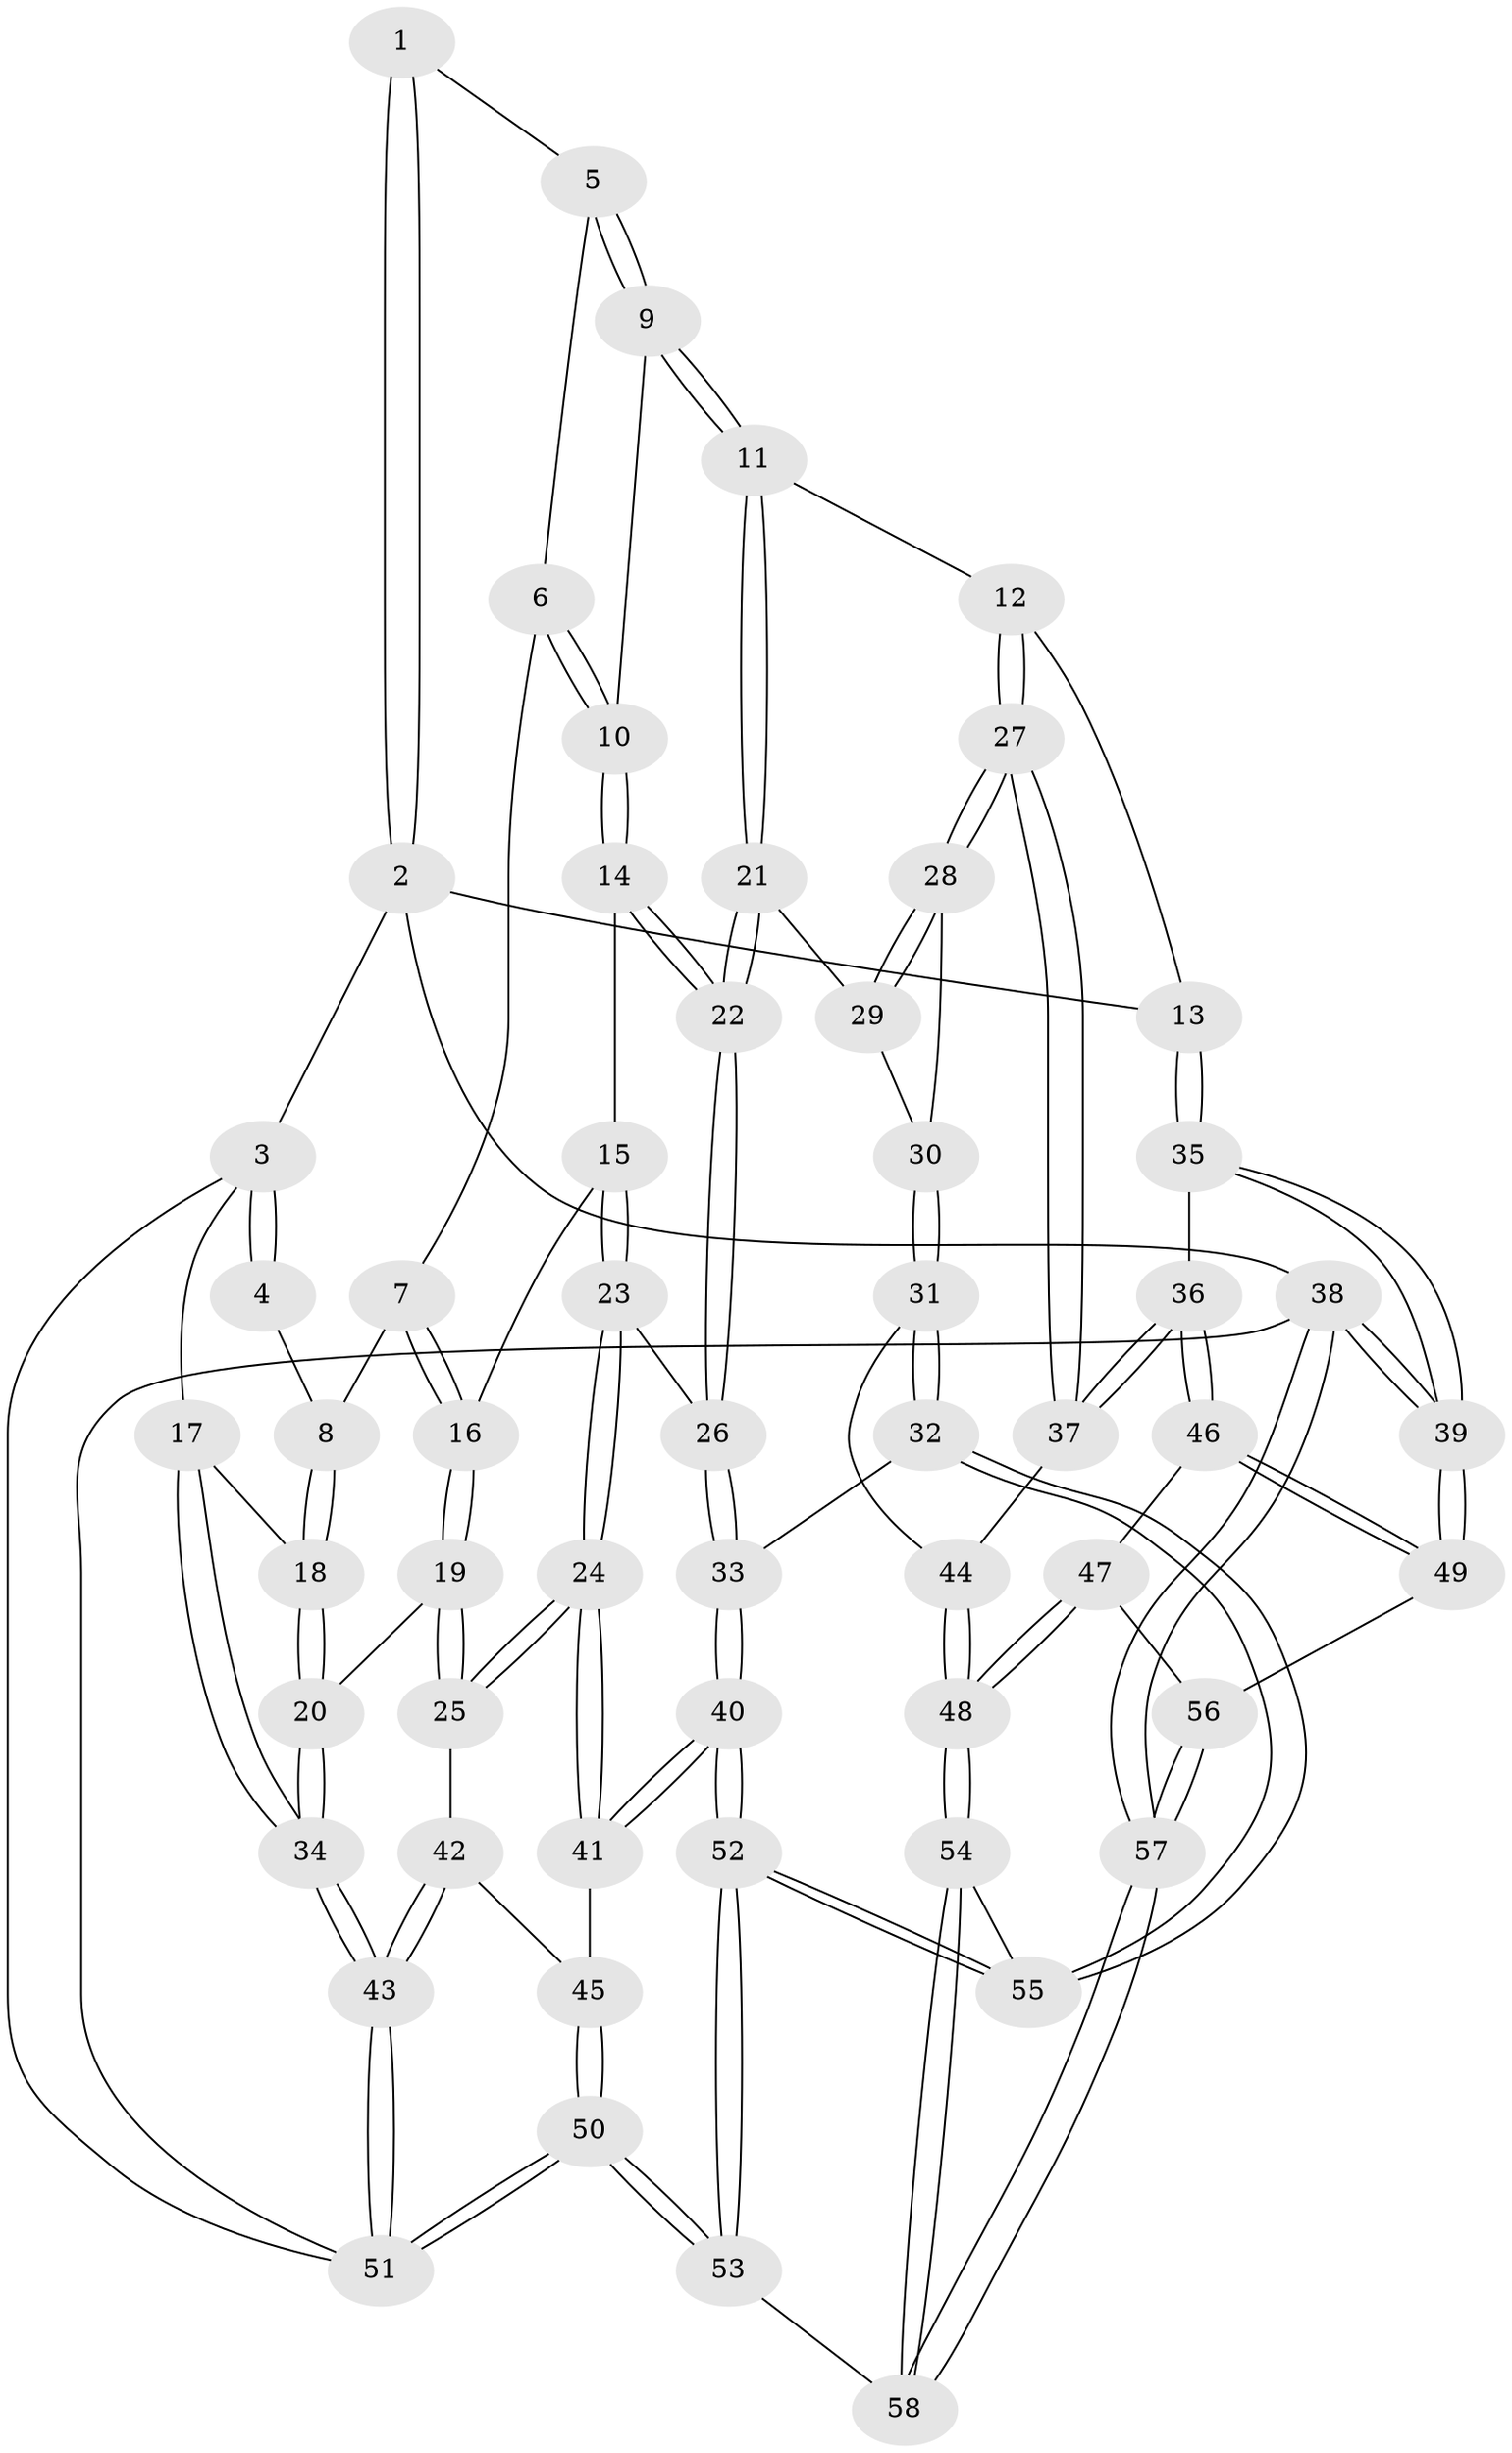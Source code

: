 // coarse degree distribution, {4: 0.5294117647058824, 6: 0.11764705882352941, 3: 0.14705882352941177, 5: 0.20588235294117646}
// Generated by graph-tools (version 1.1) at 2025/24/03/03/25 07:24:31]
// undirected, 58 vertices, 142 edges
graph export_dot {
graph [start="1"]
  node [color=gray90,style=filled];
  1 [pos="+0.3833621713989843+0"];
  2 [pos="+1+0"];
  3 [pos="+0+0"];
  4 [pos="+0.2621928707472214+0"];
  5 [pos="+0.45364731501376077+0.11853915869764729"];
  6 [pos="+0.30099708029787353+0.2087076649460542"];
  7 [pos="+0.2065029013559153+0.26049165947665137"];
  8 [pos="+0.16677307650519202+0.2533630637096833"];
  9 [pos="+0.5502410683414974+0.21264027248364453"];
  10 [pos="+0.378294229444872+0.35038512732817184"];
  11 [pos="+0.6109993903384147+0.2454634553865747"];
  12 [pos="+0.8100963885471514+0.23380830775895944"];
  13 [pos="+1+0.03493959040608705"];
  14 [pos="+0.3377114636332394+0.3866665515995055"];
  15 [pos="+0.32674902891737956+0.38828980133593194"];
  16 [pos="+0.29079685619330814+0.3777723126691491"];
  17 [pos="+0+0.17974729491057562"];
  18 [pos="+0.10837856804955011+0.26314955933978196"];
  19 [pos="+0.18015597675003694+0.5342135183335078"];
  20 [pos="+0.15466329178762575+0.52533987729301"];
  21 [pos="+0.5302278694454524+0.45845023233426946"];
  22 [pos="+0.48295762243202534+0.48462410370755993"];
  23 [pos="+0.33670277572203694+0.5106599203074328"];
  24 [pos="+0.26201367965861255+0.5982904831402804"];
  25 [pos="+0.208008919737087+0.5634433767943141"];
  26 [pos="+0.4741165134894583+0.4969942036497148"];
  27 [pos="+0.760378537433791+0.5748065372001185"];
  28 [pos="+0.7467522088996006+0.5711963253307649"];
  29 [pos="+0.5320954543940061+0.4604998773972108"];
  30 [pos="+0.5811091646508126+0.5840735852149849"];
  31 [pos="+0.5486807731843514+0.6931979219138684"];
  32 [pos="+0.5125689721918497+0.7118859412088899"];
  33 [pos="+0.4230016195244962+0.7012633013563452"];
  34 [pos="+0+0.5857758716356222"];
  35 [pos="+1+0.5147292074911777"];
  36 [pos="+0.7947668757107107+0.6260190226177053"];
  37 [pos="+0.7730341263444873+0.6086547294034954"];
  38 [pos="+1+1"];
  39 [pos="+1+0.6996034706261933"];
  40 [pos="+0.3818785073772003+0.7186920464377982"];
  41 [pos="+0.2932200845648695+0.6486911809580442"];
  42 [pos="+0.1297403333832557+0.6758616882625589"];
  43 [pos="+0+0.7179014464612711"];
  44 [pos="+0.6436241088194271+0.6873344114994947"];
  45 [pos="+0.16891602171898365+0.7305340598995979"];
  46 [pos="+0.808259087292582+0.6677060216850936"];
  47 [pos="+0.8286722912972038+0.7763704295615603"];
  48 [pos="+0.6979813515590395+0.8584093796925603"];
  49 [pos="+1+0.7104196964733513"];
  50 [pos="+0+1"];
  51 [pos="+0+1"];
  52 [pos="+0.29941032361639724+1"];
  53 [pos="+0.19622336347357938+1"];
  54 [pos="+0.6713909619766177+0.8918020054642025"];
  55 [pos="+0.6030178775128722+0.8653806969704253"];
  56 [pos="+0.8783777096280698+0.8087919198186629"];
  57 [pos="+1+1"];
  58 [pos="+0.7471769181242583+1"];
  1 -- 2;
  1 -- 2;
  1 -- 5;
  2 -- 3;
  2 -- 13;
  2 -- 38;
  3 -- 4;
  3 -- 4;
  3 -- 17;
  3 -- 51;
  4 -- 8;
  5 -- 6;
  5 -- 9;
  5 -- 9;
  6 -- 7;
  6 -- 10;
  6 -- 10;
  7 -- 8;
  7 -- 16;
  7 -- 16;
  8 -- 18;
  8 -- 18;
  9 -- 10;
  9 -- 11;
  9 -- 11;
  10 -- 14;
  10 -- 14;
  11 -- 12;
  11 -- 21;
  11 -- 21;
  12 -- 13;
  12 -- 27;
  12 -- 27;
  13 -- 35;
  13 -- 35;
  14 -- 15;
  14 -- 22;
  14 -- 22;
  15 -- 16;
  15 -- 23;
  15 -- 23;
  16 -- 19;
  16 -- 19;
  17 -- 18;
  17 -- 34;
  17 -- 34;
  18 -- 20;
  18 -- 20;
  19 -- 20;
  19 -- 25;
  19 -- 25;
  20 -- 34;
  20 -- 34;
  21 -- 22;
  21 -- 22;
  21 -- 29;
  22 -- 26;
  22 -- 26;
  23 -- 24;
  23 -- 24;
  23 -- 26;
  24 -- 25;
  24 -- 25;
  24 -- 41;
  24 -- 41;
  25 -- 42;
  26 -- 33;
  26 -- 33;
  27 -- 28;
  27 -- 28;
  27 -- 37;
  27 -- 37;
  28 -- 29;
  28 -- 29;
  28 -- 30;
  29 -- 30;
  30 -- 31;
  30 -- 31;
  31 -- 32;
  31 -- 32;
  31 -- 44;
  32 -- 33;
  32 -- 55;
  32 -- 55;
  33 -- 40;
  33 -- 40;
  34 -- 43;
  34 -- 43;
  35 -- 36;
  35 -- 39;
  35 -- 39;
  36 -- 37;
  36 -- 37;
  36 -- 46;
  36 -- 46;
  37 -- 44;
  38 -- 39;
  38 -- 39;
  38 -- 57;
  38 -- 57;
  38 -- 51;
  39 -- 49;
  39 -- 49;
  40 -- 41;
  40 -- 41;
  40 -- 52;
  40 -- 52;
  41 -- 45;
  42 -- 43;
  42 -- 43;
  42 -- 45;
  43 -- 51;
  43 -- 51;
  44 -- 48;
  44 -- 48;
  45 -- 50;
  45 -- 50;
  46 -- 47;
  46 -- 49;
  46 -- 49;
  47 -- 48;
  47 -- 48;
  47 -- 56;
  48 -- 54;
  48 -- 54;
  49 -- 56;
  50 -- 51;
  50 -- 51;
  50 -- 53;
  50 -- 53;
  52 -- 53;
  52 -- 53;
  52 -- 55;
  52 -- 55;
  53 -- 58;
  54 -- 55;
  54 -- 58;
  54 -- 58;
  56 -- 57;
  56 -- 57;
  57 -- 58;
  57 -- 58;
}
